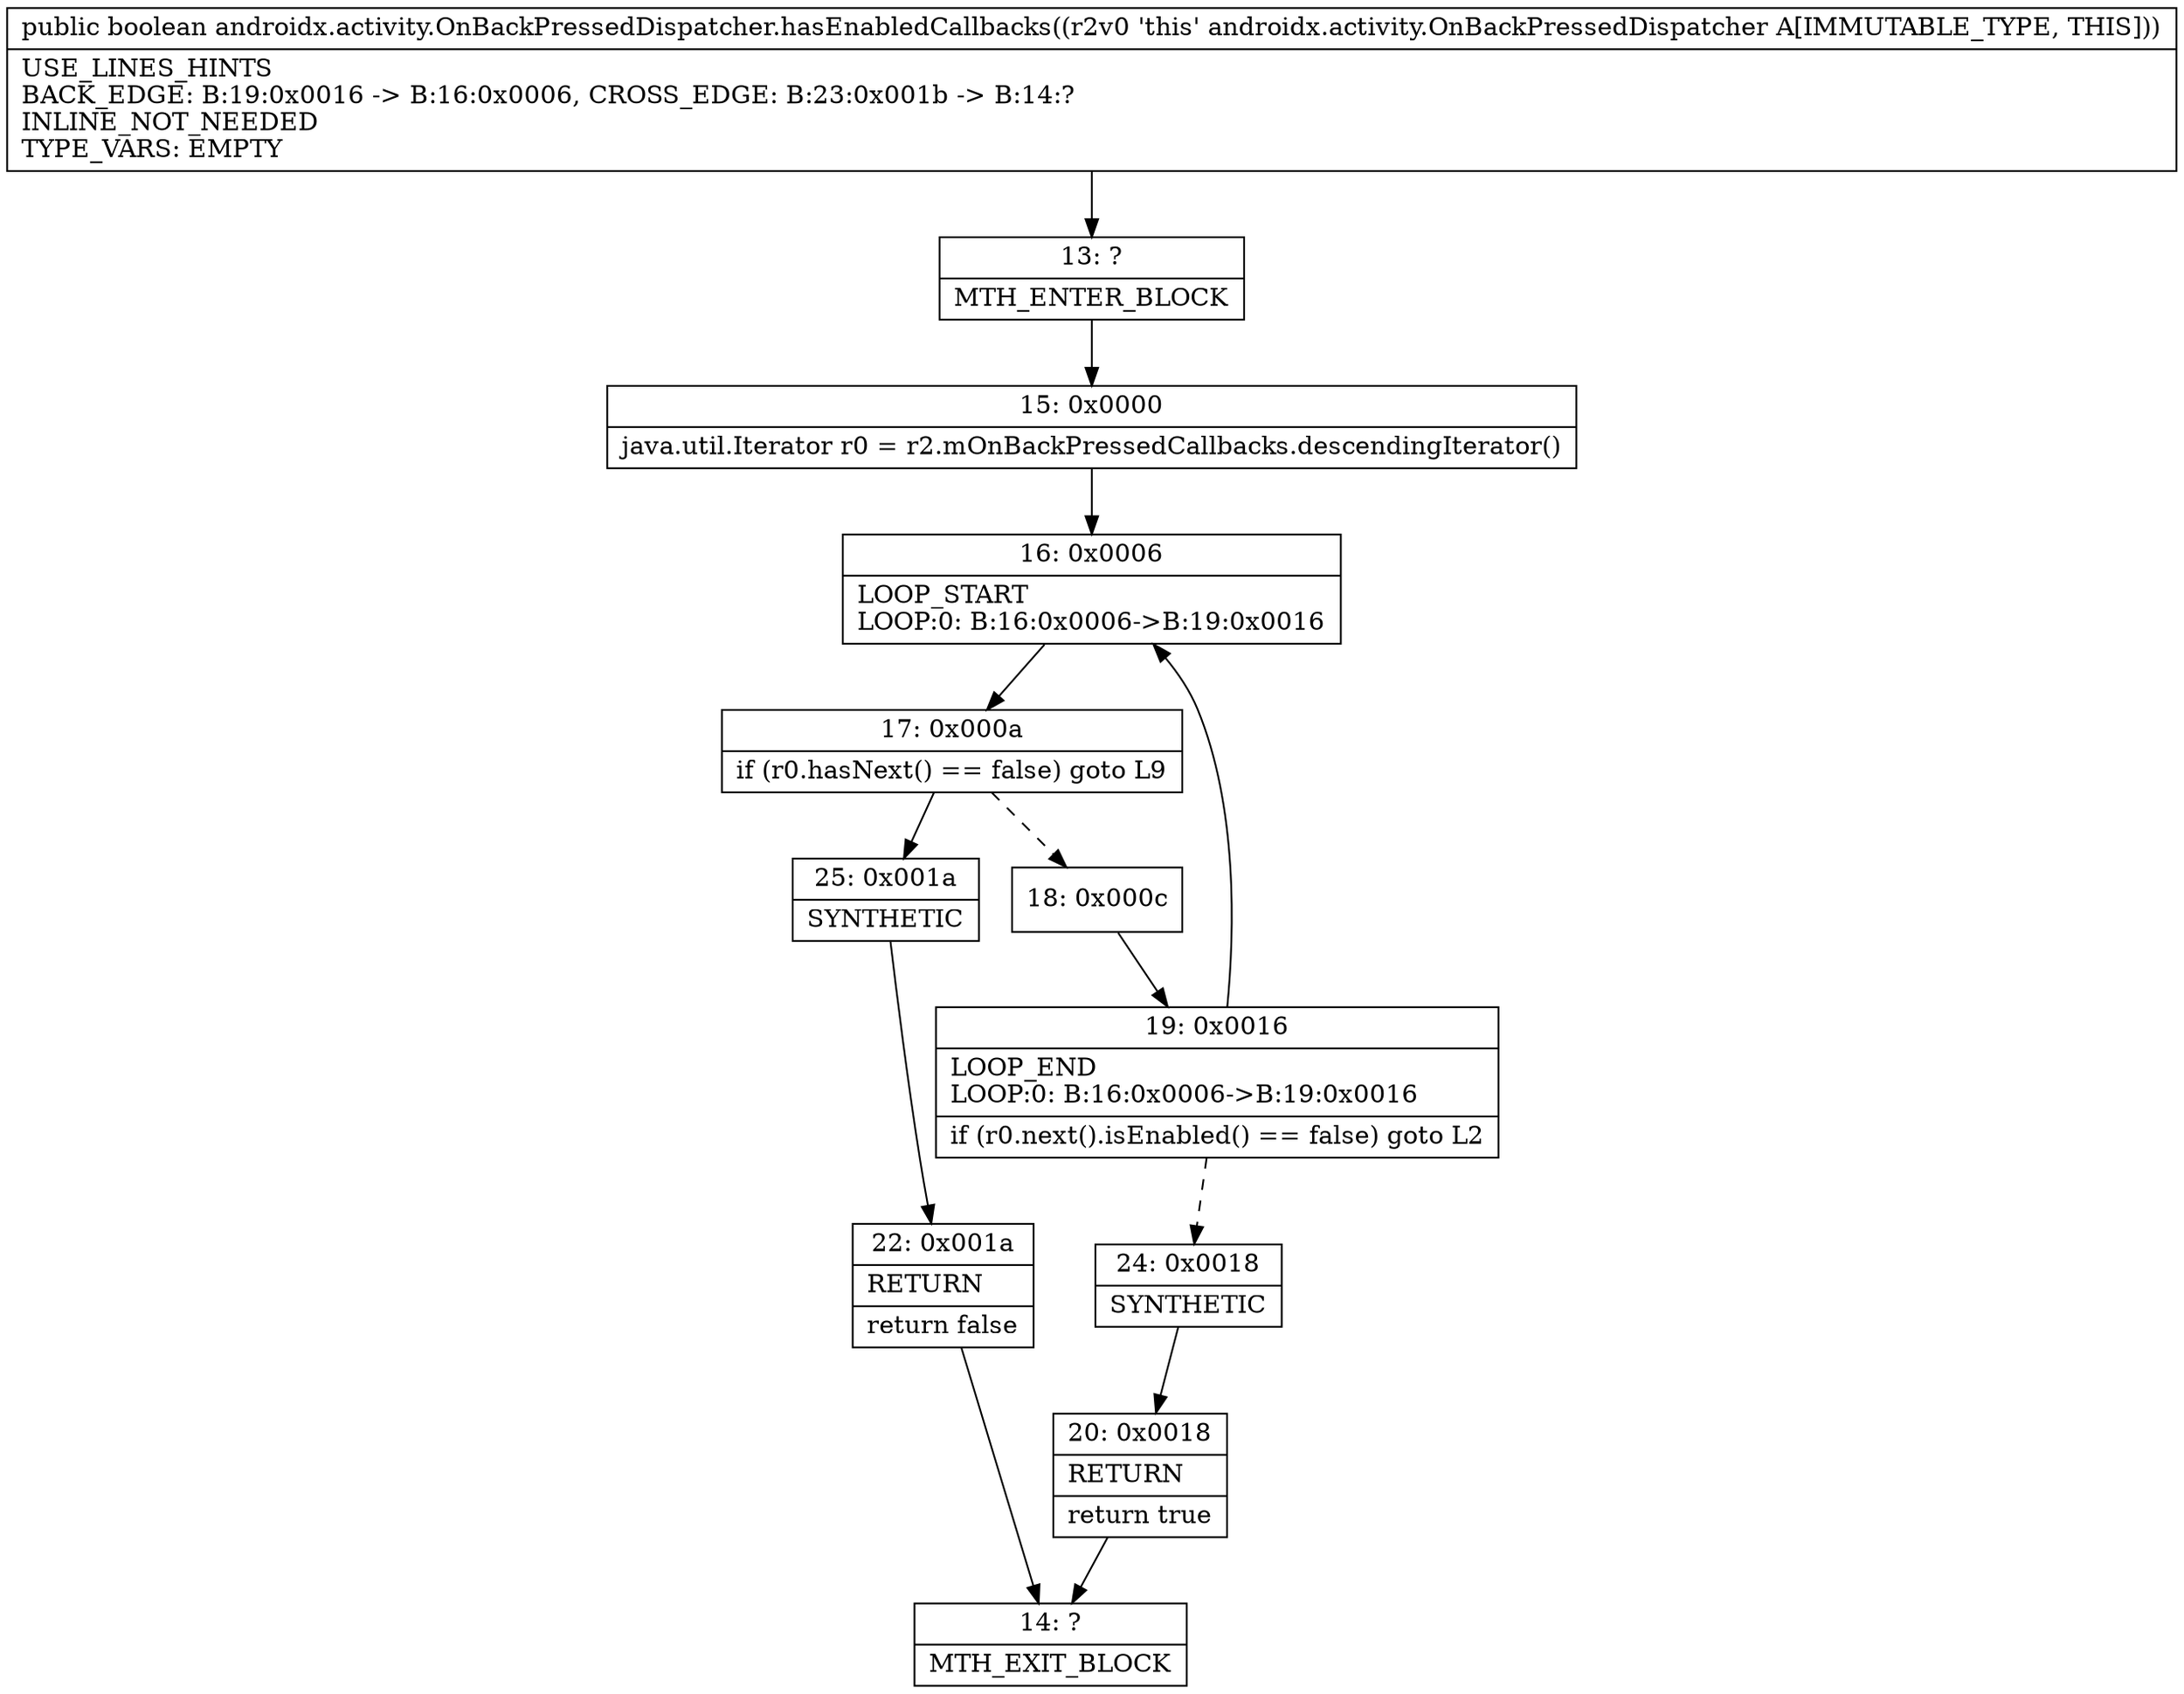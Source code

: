 digraph "CFG forandroidx.activity.OnBackPressedDispatcher.hasEnabledCallbacks()Z" {
Node_13 [shape=record,label="{13\:\ ?|MTH_ENTER_BLOCK\l}"];
Node_15 [shape=record,label="{15\:\ 0x0000|java.util.Iterator r0 = r2.mOnBackPressedCallbacks.descendingIterator()\l}"];
Node_16 [shape=record,label="{16\:\ 0x0006|LOOP_START\lLOOP:0: B:16:0x0006\-\>B:19:0x0016\l}"];
Node_17 [shape=record,label="{17\:\ 0x000a|if (r0.hasNext() == false) goto L9\l}"];
Node_18 [shape=record,label="{18\:\ 0x000c}"];
Node_19 [shape=record,label="{19\:\ 0x0016|LOOP_END\lLOOP:0: B:16:0x0006\-\>B:19:0x0016\l|if (r0.next().isEnabled() == false) goto L2\l}"];
Node_24 [shape=record,label="{24\:\ 0x0018|SYNTHETIC\l}"];
Node_20 [shape=record,label="{20\:\ 0x0018|RETURN\l|return true\l}"];
Node_14 [shape=record,label="{14\:\ ?|MTH_EXIT_BLOCK\l}"];
Node_25 [shape=record,label="{25\:\ 0x001a|SYNTHETIC\l}"];
Node_22 [shape=record,label="{22\:\ 0x001a|RETURN\l|return false\l}"];
MethodNode[shape=record,label="{public boolean androidx.activity.OnBackPressedDispatcher.hasEnabledCallbacks((r2v0 'this' androidx.activity.OnBackPressedDispatcher A[IMMUTABLE_TYPE, THIS]))  | USE_LINES_HINTS\lBACK_EDGE: B:19:0x0016 \-\> B:16:0x0006, CROSS_EDGE: B:23:0x001b \-\> B:14:?\lINLINE_NOT_NEEDED\lTYPE_VARS: EMPTY\l}"];
MethodNode -> Node_13;Node_13 -> Node_15;
Node_15 -> Node_16;
Node_16 -> Node_17;
Node_17 -> Node_18[style=dashed];
Node_17 -> Node_25;
Node_18 -> Node_19;
Node_19 -> Node_16;
Node_19 -> Node_24[style=dashed];
Node_24 -> Node_20;
Node_20 -> Node_14;
Node_25 -> Node_22;
Node_22 -> Node_14;
}

